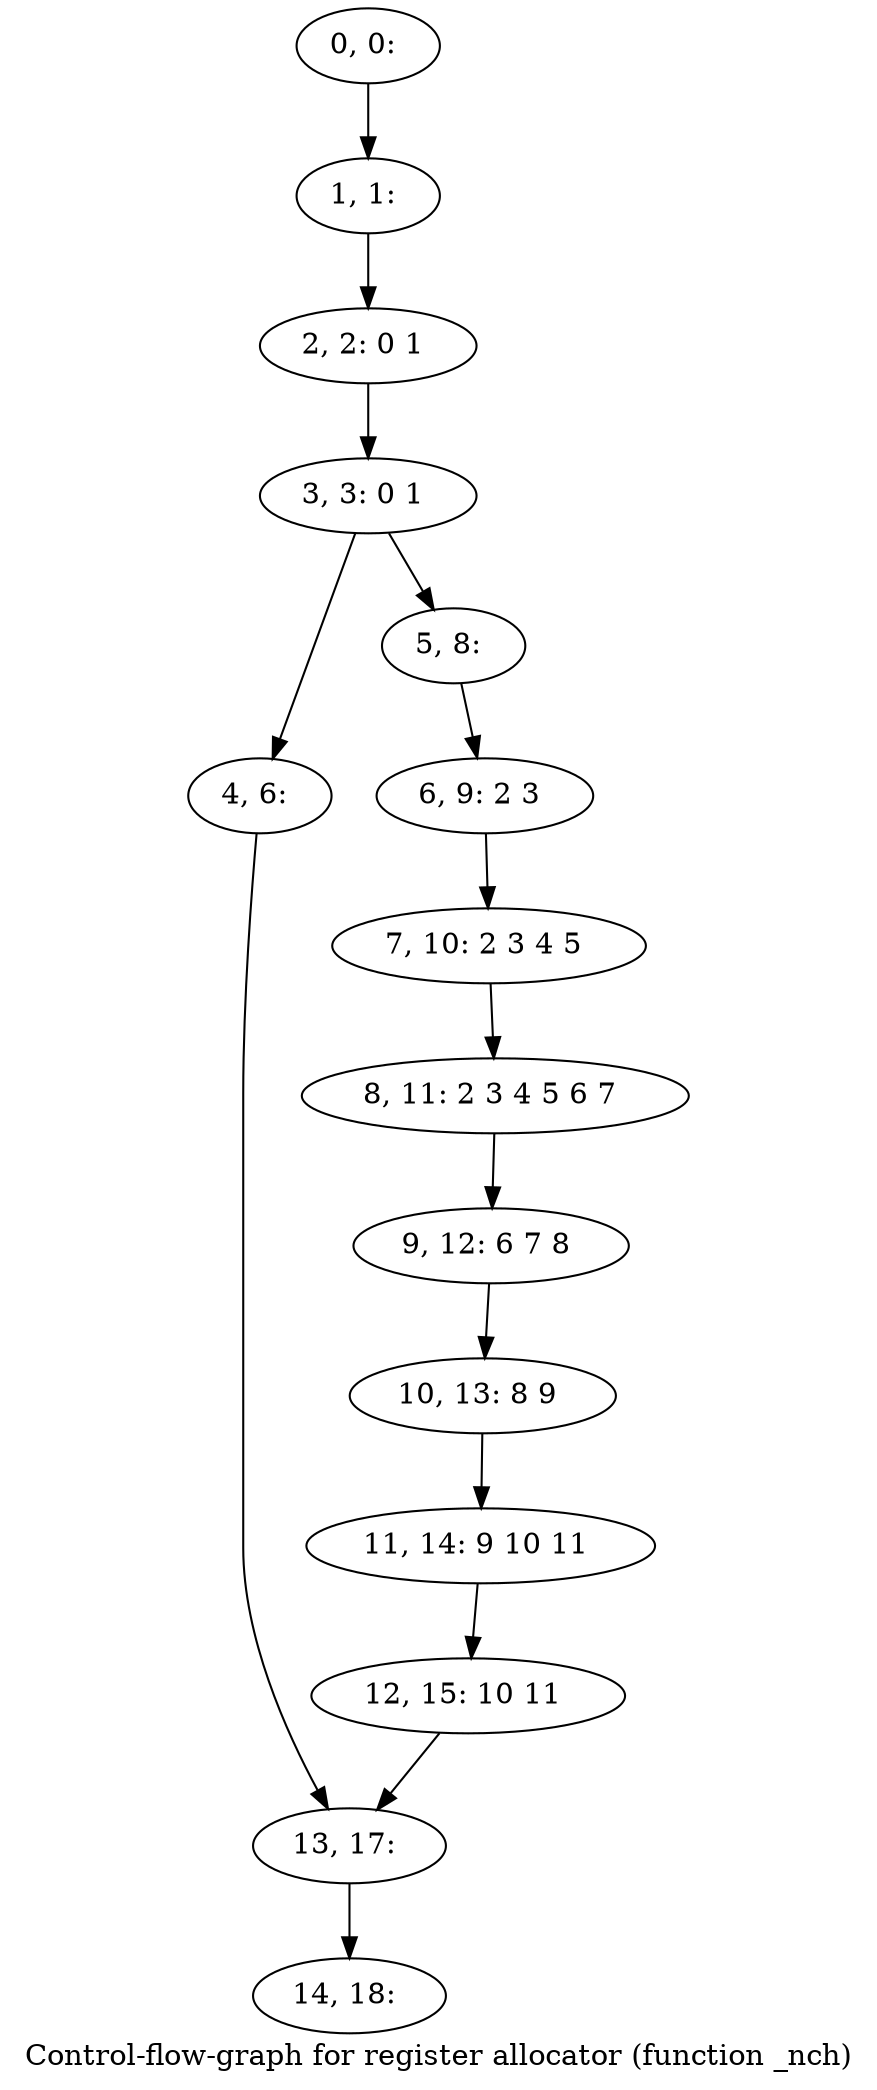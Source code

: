 digraph G {
graph [label="Control-flow-graph for register allocator (function _nch)"]
0[label="0, 0: "];
1[label="1, 1: "];
2[label="2, 2: 0 1 "];
3[label="3, 3: 0 1 "];
4[label="4, 6: "];
5[label="5, 8: "];
6[label="6, 9: 2 3 "];
7[label="7, 10: 2 3 4 5 "];
8[label="8, 11: 2 3 4 5 6 7 "];
9[label="9, 12: 6 7 8 "];
10[label="10, 13: 8 9 "];
11[label="11, 14: 9 10 11 "];
12[label="12, 15: 10 11 "];
13[label="13, 17: "];
14[label="14, 18: "];
0->1 ;
1->2 ;
2->3 ;
3->4 ;
3->5 ;
4->13 ;
5->6 ;
6->7 ;
7->8 ;
8->9 ;
9->10 ;
10->11 ;
11->12 ;
12->13 ;
13->14 ;
}
